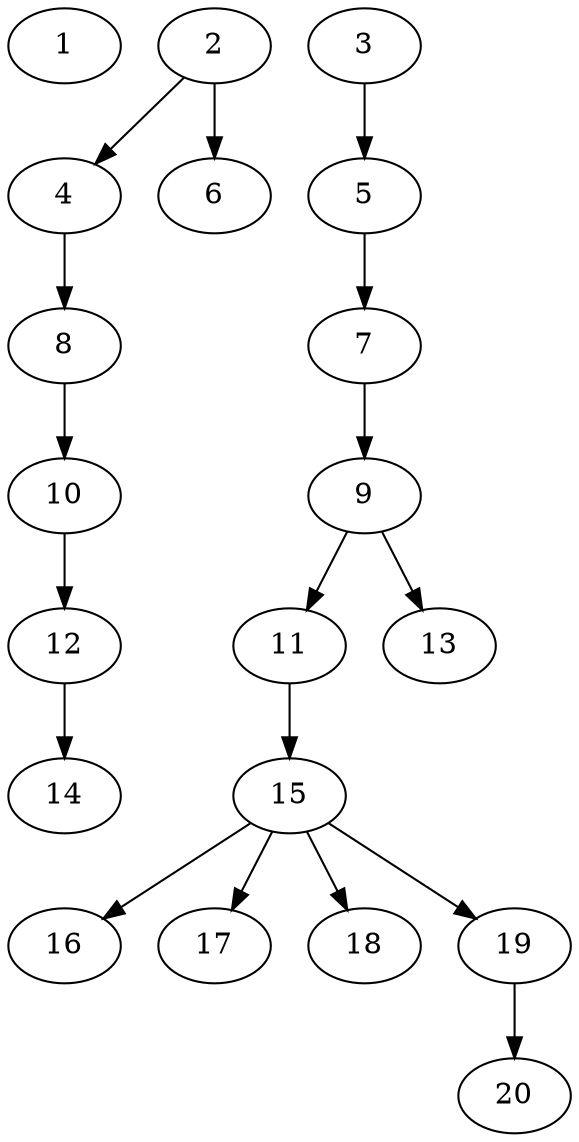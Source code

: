 // DAG automatically generated by daggen at Sat Jul 27 15:34:46 2019
// ./daggen --dot -n 20 --ccr 0.5 --fat 0.4 --regular 0.5 --density 0.4 --mindata 5242880 --maxdata 52428800 
digraph G {
  1 [size="38012928", alpha="0.02", expect_size="19006464"] 
  2 [size="93374464", alpha="0.16", expect_size="46687232"] 
  2 -> 4 [size ="46687232"]
  2 -> 6 [size ="46687232"]
  3 [size="20568064", alpha="0.03", expect_size="10284032"] 
  3 -> 5 [size ="10284032"]
  4 [size="102887424", alpha="0.17", expect_size="51443712"] 
  4 -> 8 [size ="51443712"]
  5 [size="42192896", alpha="0.16", expect_size="21096448"] 
  5 -> 7 [size ="21096448"]
  6 [size="79153152", alpha="0.05", expect_size="39576576"] 
  7 [size="11102208", alpha="0.05", expect_size="5551104"] 
  7 -> 9 [size ="5551104"]
  8 [size="58046464", alpha="0.01", expect_size="29023232"] 
  8 -> 10 [size ="29023232"]
  9 [size="21078016", alpha="0.09", expect_size="10539008"] 
  9 -> 11 [size ="10539008"]
  9 -> 13 [size ="10539008"]
  10 [size="98555904", alpha="0.06", expect_size="49277952"] 
  10 -> 12 [size ="49277952"]
  11 [size="97722368", alpha="0.10", expect_size="48861184"] 
  11 -> 15 [size ="48861184"]
  12 [size="12865536", alpha="0.14", expect_size="6432768"] 
  12 -> 14 [size ="6432768"]
  13 [size="89546752", alpha="0.04", expect_size="44773376"] 
  14 [size="10897408", alpha="0.18", expect_size="5448704"] 
  15 [size="89815040", alpha="0.05", expect_size="44907520"] 
  15 -> 16 [size ="44907520"]
  15 -> 17 [size ="44907520"]
  15 -> 18 [size ="44907520"]
  15 -> 19 [size ="44907520"]
  16 [size="68851712", alpha="0.16", expect_size="34425856"] 
  17 [size="94461952", alpha="0.14", expect_size="47230976"] 
  18 [size="23449600", alpha="0.09", expect_size="11724800"] 
  19 [size="27267072", alpha="0.09", expect_size="13633536"] 
  19 -> 20 [size ="13633536"]
  20 [size="71669760", alpha="0.13", expect_size="35834880"] 
}
